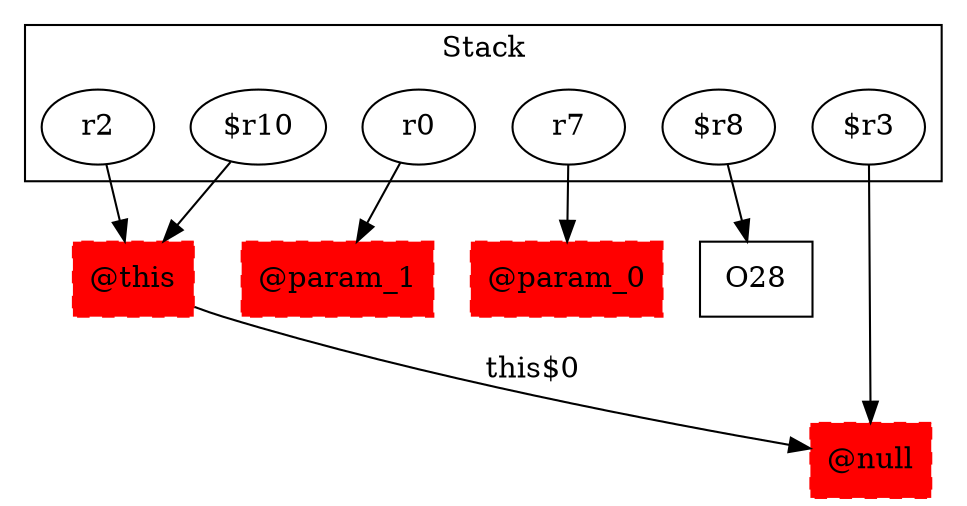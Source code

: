 digraph sample {
  rankDir="LR";
  subgraph cluster_0 {
    label="Stack"
    "r2"; "r0"; "$r10"; "r7"; "$r8"; "$r3"; 
  }
  "r2" -> { "@this"[shape=box]};
  "r0" -> { "@param_1"[shape=box]};
  "$r10" -> { "@this"[shape=box]};
  "r7" -> { "@param_0"[shape=box]};
  "$r8" -> { O28[shape=box]};
  "$r3" -> { "@null"[shape=box]};
  "@null"[shape=box, style="filled,dashed"];
  "@this" -> "@null"[label="this$0", weight="0.2"]
  "@this"[shape=box, style="filled,dashed"];
  "@param_0"[shape=box, style="filled,dashed"];
  "@param_1"[shape=box, style="filled,dashed"];
  "@null"[color="red"];
  "@this"[color="red"];
  "@param_0"[color="red"];
  "@param_1"[color="red"];
}
